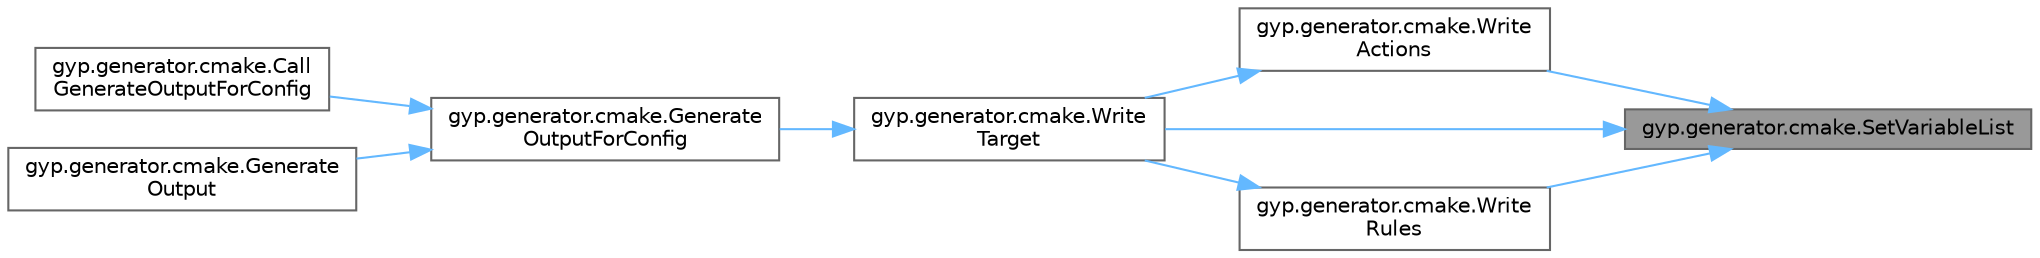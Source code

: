 digraph "gyp.generator.cmake.SetVariableList"
{
 // LATEX_PDF_SIZE
  bgcolor="transparent";
  edge [fontname=Helvetica,fontsize=10,labelfontname=Helvetica,labelfontsize=10];
  node [fontname=Helvetica,fontsize=10,shape=box,height=0.2,width=0.4];
  rankdir="RL";
  Node1 [id="Node000001",label="gyp.generator.cmake.SetVariableList",height=0.2,width=0.4,color="gray40", fillcolor="grey60", style="filled", fontcolor="black",tooltip=" "];
  Node1 -> Node2 [id="edge17_Node000001_Node000002",dir="back",color="steelblue1",style="solid",tooltip=" "];
  Node2 [id="Node000002",label="gyp.generator.cmake.Write\lActions",height=0.2,width=0.4,color="grey40", fillcolor="white", style="filled",URL="$namespacegyp_1_1generator_1_1cmake.html#ab5b121f0489273f2a2150200c10ec415",tooltip=" "];
  Node2 -> Node3 [id="edge18_Node000002_Node000003",dir="back",color="steelblue1",style="solid",tooltip=" "];
  Node3 [id="Node000003",label="gyp.generator.cmake.Write\lTarget",height=0.2,width=0.4,color="grey40", fillcolor="white", style="filled",URL="$namespacegyp_1_1generator_1_1cmake.html#a03c12668c7f3b1764561e6d887e482b3",tooltip=" "];
  Node3 -> Node4 [id="edge19_Node000003_Node000004",dir="back",color="steelblue1",style="solid",tooltip=" "];
  Node4 [id="Node000004",label="gyp.generator.cmake.Generate\lOutputForConfig",height=0.2,width=0.4,color="grey40", fillcolor="white", style="filled",URL="$namespacegyp_1_1generator_1_1cmake.html#a165dcf6424838a1400df19070be8b2ff",tooltip=" "];
  Node4 -> Node5 [id="edge20_Node000004_Node000005",dir="back",color="steelblue1",style="solid",tooltip=" "];
  Node5 [id="Node000005",label="gyp.generator.cmake.Call\lGenerateOutputForConfig",height=0.2,width=0.4,color="grey40", fillcolor="white", style="filled",URL="$namespacegyp_1_1generator_1_1cmake.html#adf0ee6fbcd0833c9f6b2023f1e38a92b",tooltip=" "];
  Node4 -> Node6 [id="edge21_Node000004_Node000006",dir="back",color="steelblue1",style="solid",tooltip=" "];
  Node6 [id="Node000006",label="gyp.generator.cmake.Generate\lOutput",height=0.2,width=0.4,color="grey40", fillcolor="white", style="filled",URL="$namespacegyp_1_1generator_1_1cmake.html#af5d8157ae03ee9d229bf36a2e99d7dec",tooltip=" "];
  Node1 -> Node7 [id="edge22_Node000001_Node000007",dir="back",color="steelblue1",style="solid",tooltip=" "];
  Node7 [id="Node000007",label="gyp.generator.cmake.Write\lRules",height=0.2,width=0.4,color="grey40", fillcolor="white", style="filled",URL="$namespacegyp_1_1generator_1_1cmake.html#a0d654706899f964a89c6768c69149645",tooltip=" "];
  Node7 -> Node3 [id="edge23_Node000007_Node000003",dir="back",color="steelblue1",style="solid",tooltip=" "];
  Node1 -> Node3 [id="edge24_Node000001_Node000003",dir="back",color="steelblue1",style="solid",tooltip=" "];
}
